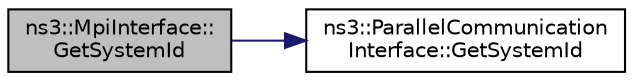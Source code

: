 digraph "ns3::MpiInterface::GetSystemId"
{
 // LATEX_PDF_SIZE
  edge [fontname="Helvetica",fontsize="10",labelfontname="Helvetica",labelfontsize="10"];
  node [fontname="Helvetica",fontsize="10",shape=record];
  rankdir="LR";
  Node1 [label="ns3::MpiInterface::\lGetSystemId",height=0.2,width=0.4,color="black", fillcolor="grey75", style="filled", fontcolor="black",tooltip="Get the id number of this rank."];
  Node1 -> Node2 [color="midnightblue",fontsize="10",style="solid",fontname="Helvetica"];
  Node2 [label="ns3::ParallelCommunication\lInterface::GetSystemId",height=0.2,width=0.4,color="black", fillcolor="white", style="filled",URL="$classns3_1_1_parallel_communication_interface.html#a9070c6c68ffa2223d422f132ec8e27b9",tooltip="Get the id number of this rank."];
}
